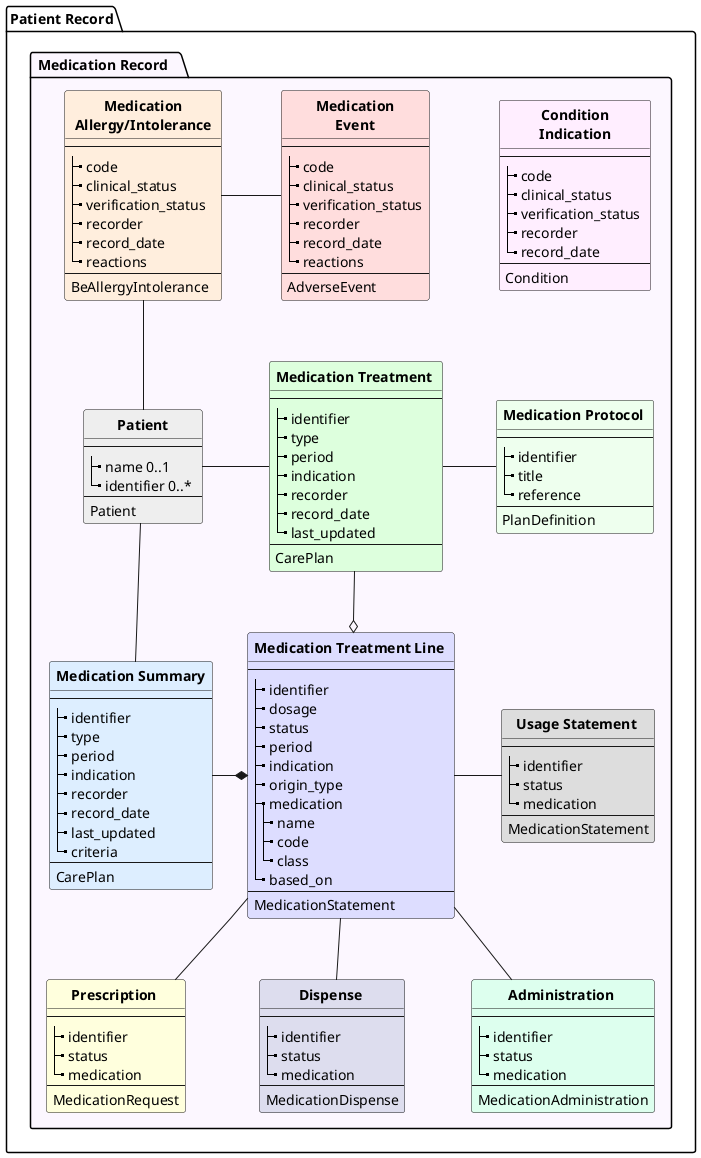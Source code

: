 @startuml
hide stereotype
hide circle
skinparam linetype polyline
'!pragma graphviz_dot smetana

package "Patient Record" as PR {

  package " Medication Record   " as MR #FCF7FF {
    class "**Patient**" as p #EEE {
--
|_ name 0..1
|_ identifier 0..*   
--
Patient  
        }
    class " **Medication Summary** " as MS #DEF {
        --
        |_ identifier
        |_ type
        |_ period
        |_ indication
        |_ recorder
        |_ record_date
        |_ last_updated
        |_ criteria
        --
        CarePlan
    }


    class " **Medication Treatment Line ** " as MTL #DDF {
        --
        |_ identifier
        |_ dosage
        |_ status
        |_ period
        |_ indication
        |_ origin_type
        |_ medication
          |_ name
          |_ code
          |_ class
        |_ based_on
        --
        MedicationStatement
    }

    class " **Medication Treatment**  " as MT #DFD {
        --
        |_ identifier
        |_ type
        |_ period
        |_ indication
        |_ recorder
        |_ record_date
        |_ last_updated
        --
        CarePlan
    }




    class " **Medication Protocol**  " as MP #EFE {
    --
    |_ identifier
    |_ title
    |_ reference
    --
    PlanDefinition
    }


class " **Medication** \n  **Allergy/Intolerance**  " as MAL #FED {
--
|_ code
|_ clinical_status
|_ verification_status  
|_ recorder
|_ record_date
|_ reactions
--
BeAllergyIntolerance
}

class " **Prescription**  " as PRE #FFD {
--
|_ identifier
|_ status
|_ medication
--
MedicationRequest
}

class " **Dispense**  " as DIS #DDE {
--
|_ identifier
|_ status
|_ medication
--
MedicationDispense
}

class " **Administration**  " as ADM #DFE {
--
|_ identifier
|_ status
|_ medication
--
MedicationAdministration
}

class " **Usage Statement**  " as USE #DDD {
--
|_ identifier
|_ status
|_ medication
--
MedicationStatement
}




class " **Medication** \n  **Event**  " as ADE #FDD {
--
|_ code
|_ clinical_status
|_ verification_status  
|_ recorder
|_ record_date
|_ reactions
--
AdverseEvent
}



class " **Condition** \n **Indication** " as IND #FEF {
--
|_ code
|_ clinical_status
|_ verification_status   
|_ recorder
|_ record_date
--
Condition
}


MS -r-* MTL
p -r- MT : "         "
MT -d-o MTL
MT -r- MP : "     "

p -d- MS
MP -d[hidden]- MTL

p -u- MAL
MT -u[hidden]- MAL
MS -u[hidden]- MAL
MAL -r- ADE : "       "


MTL -d- DIS
MTL -d- PRE
MTL -d- ADM
MTL -r- USE : "   "
ADE -r[hidden]- IND : "          "

PRE -r[hidden]- DIS : "           "
DIS -r[hidden]- ADM : "         "



  }
}
@enduml